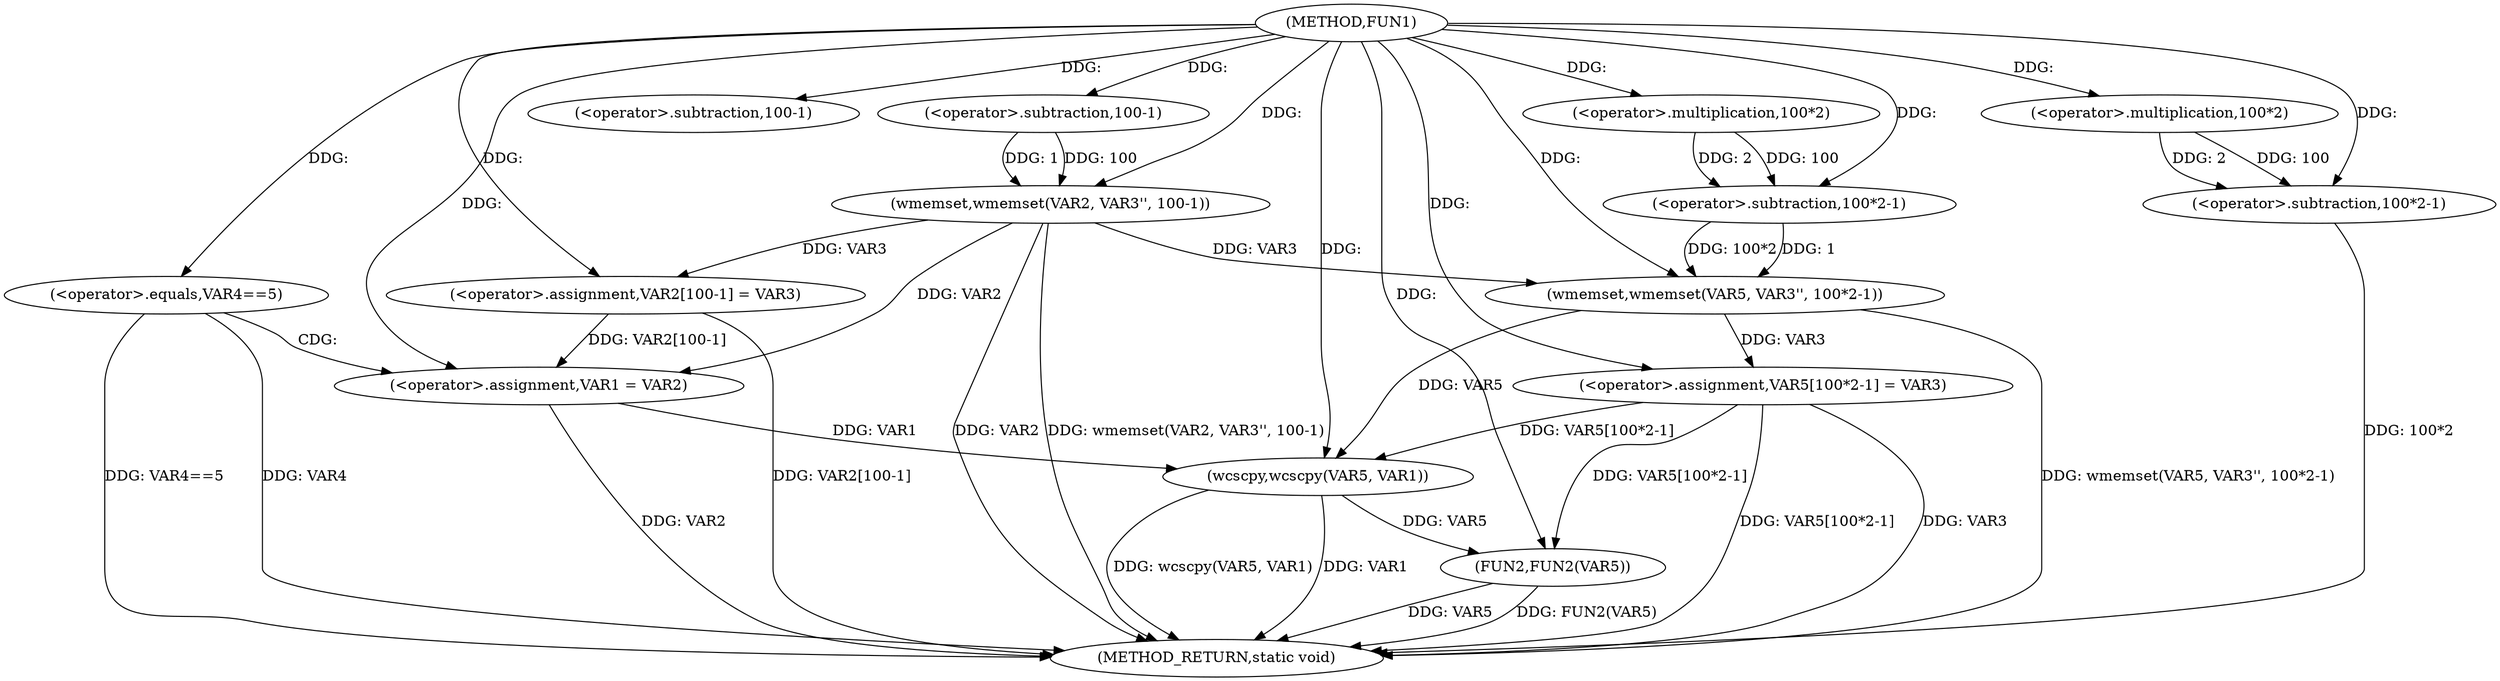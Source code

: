 digraph FUN1 {  
"1000100" [label = "(METHOD,FUN1)" ]
"1000149" [label = "(METHOD_RETURN,static void)" ]
"1000104" [label = "(wmemset,wmemset(VAR2, VAR3'', 100-1))" ]
"1000107" [label = "(<operator>.subtraction,100-1)" ]
"1000110" [label = "(<operator>.assignment,VAR2[100-1] = VAR3)" ]
"1000113" [label = "(<operator>.subtraction,100-1)" ]
"1000118" [label = "(<operator>.equals,VAR4==5)" ]
"1000122" [label = "(<operator>.assignment,VAR1 = VAR2)" ]
"1000127" [label = "(wmemset,wmemset(VAR5, VAR3'', 100*2-1))" ]
"1000130" [label = "(<operator>.subtraction,100*2-1)" ]
"1000131" [label = "(<operator>.multiplication,100*2)" ]
"1000135" [label = "(<operator>.assignment,VAR5[100*2-1] = VAR3)" ]
"1000138" [label = "(<operator>.subtraction,100*2-1)" ]
"1000139" [label = "(<operator>.multiplication,100*2)" ]
"1000144" [label = "(wcscpy,wcscpy(VAR5, VAR1))" ]
"1000147" [label = "(FUN2,FUN2(VAR5))" ]
  "1000104" -> "1000149"  [ label = "DDG: wmemset(VAR2, VAR3'', 100-1)"] 
  "1000104" -> "1000149"  [ label = "DDG: VAR2"] 
  "1000138" -> "1000149"  [ label = "DDG: 100*2"] 
  "1000144" -> "1000149"  [ label = "DDG: wcscpy(VAR5, VAR1)"] 
  "1000147" -> "1000149"  [ label = "DDG: VAR5"] 
  "1000127" -> "1000149"  [ label = "DDG: wmemset(VAR5, VAR3'', 100*2-1)"] 
  "1000118" -> "1000149"  [ label = "DDG: VAR4==5"] 
  "1000118" -> "1000149"  [ label = "DDG: VAR4"] 
  "1000144" -> "1000149"  [ label = "DDG: VAR1"] 
  "1000122" -> "1000149"  [ label = "DDG: VAR2"] 
  "1000135" -> "1000149"  [ label = "DDG: VAR3"] 
  "1000135" -> "1000149"  [ label = "DDG: VAR5[100*2-1]"] 
  "1000147" -> "1000149"  [ label = "DDG: FUN2(VAR5)"] 
  "1000110" -> "1000149"  [ label = "DDG: VAR2[100-1]"] 
  "1000100" -> "1000104"  [ label = "DDG: "] 
  "1000107" -> "1000104"  [ label = "DDG: 100"] 
  "1000107" -> "1000104"  [ label = "DDG: 1"] 
  "1000100" -> "1000107"  [ label = "DDG: "] 
  "1000104" -> "1000110"  [ label = "DDG: VAR3"] 
  "1000100" -> "1000110"  [ label = "DDG: "] 
  "1000100" -> "1000113"  [ label = "DDG: "] 
  "1000100" -> "1000118"  [ label = "DDG: "] 
  "1000104" -> "1000122"  [ label = "DDG: VAR2"] 
  "1000110" -> "1000122"  [ label = "DDG: VAR2[100-1]"] 
  "1000100" -> "1000122"  [ label = "DDG: "] 
  "1000100" -> "1000127"  [ label = "DDG: "] 
  "1000104" -> "1000127"  [ label = "DDG: VAR3"] 
  "1000130" -> "1000127"  [ label = "DDG: 100*2"] 
  "1000130" -> "1000127"  [ label = "DDG: 1"] 
  "1000131" -> "1000130"  [ label = "DDG: 100"] 
  "1000131" -> "1000130"  [ label = "DDG: 2"] 
  "1000100" -> "1000131"  [ label = "DDG: "] 
  "1000100" -> "1000130"  [ label = "DDG: "] 
  "1000127" -> "1000135"  [ label = "DDG: VAR3"] 
  "1000100" -> "1000135"  [ label = "DDG: "] 
  "1000139" -> "1000138"  [ label = "DDG: 100"] 
  "1000139" -> "1000138"  [ label = "DDG: 2"] 
  "1000100" -> "1000139"  [ label = "DDG: "] 
  "1000100" -> "1000138"  [ label = "DDG: "] 
  "1000135" -> "1000144"  [ label = "DDG: VAR5[100*2-1]"] 
  "1000127" -> "1000144"  [ label = "DDG: VAR5"] 
  "1000100" -> "1000144"  [ label = "DDG: "] 
  "1000122" -> "1000144"  [ label = "DDG: VAR1"] 
  "1000135" -> "1000147"  [ label = "DDG: VAR5[100*2-1]"] 
  "1000144" -> "1000147"  [ label = "DDG: VAR5"] 
  "1000100" -> "1000147"  [ label = "DDG: "] 
  "1000118" -> "1000122"  [ label = "CDG: "] 
}
